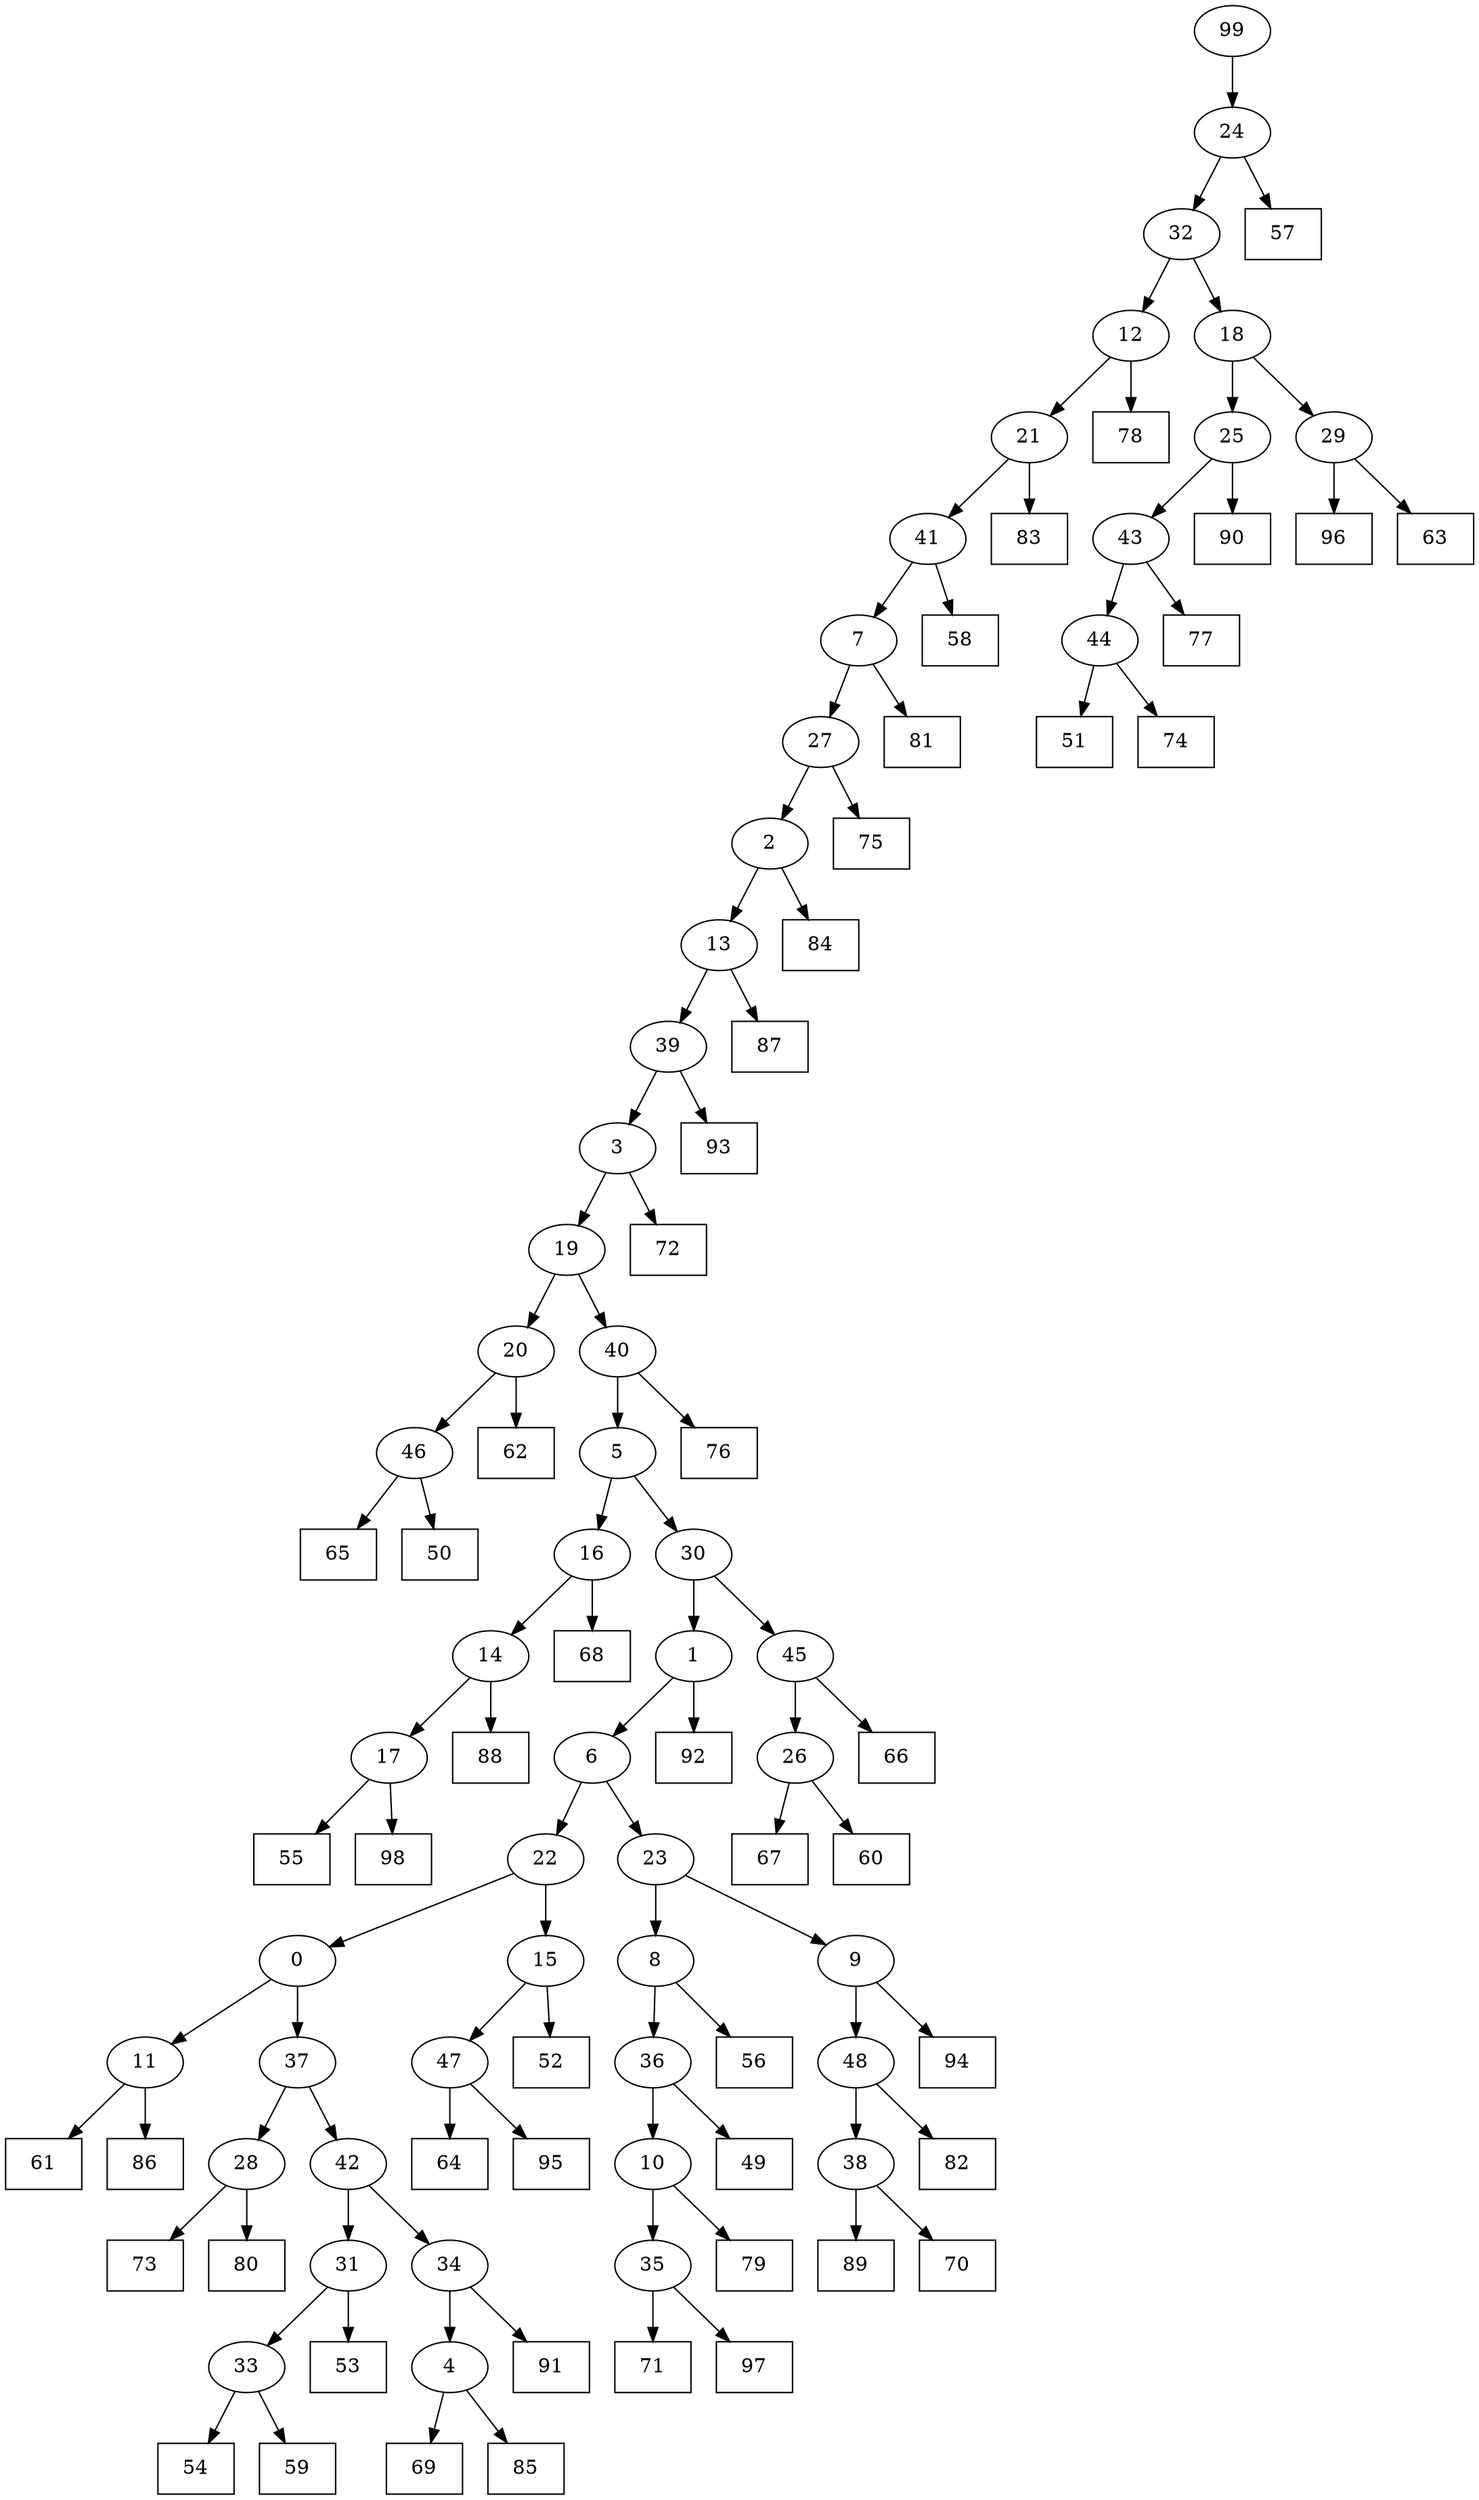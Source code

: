 digraph G {
0[label="0"];
1[label="1"];
2[label="2"];
3[label="3"];
4[label="4"];
5[label="5"];
6[label="6"];
7[label="7"];
8[label="8"];
9[label="9"];
10[label="10"];
11[label="11"];
12[label="12"];
13[label="13"];
14[label="14"];
15[label="15"];
16[label="16"];
17[label="17"];
18[label="18"];
19[label="19"];
20[label="20"];
21[label="21"];
22[label="22"];
23[label="23"];
24[label="24"];
25[label="25"];
26[label="26"];
27[label="27"];
28[label="28"];
29[label="29"];
30[label="30"];
31[label="31"];
32[label="32"];
33[label="33"];
34[label="34"];
35[label="35"];
36[label="36"];
37[label="37"];
38[label="38"];
39[label="39"];
40[label="40"];
41[label="41"];
42[label="42"];
43[label="43"];
44[label="44"];
45[label="45"];
46[label="46"];
47[label="47"];
48[label="48"];
49[shape=box,label="61"];
50[shape=box,label="77"];
51[shape=box,label="64"];
52[shape=box,label="68"];
53[shape=box,label="69"];
54[shape=box,label="82"];
55[shape=box,label="95"];
56[shape=box,label="73"];
57[shape=box,label="67"];
58[shape=box,label="65"];
59[shape=box,label="78"];
60[shape=box,label="83"];
61[shape=box,label="96"];
62[shape=box,label="94"];
63[shape=box,label="71"];
64[shape=box,label="80"];
65[shape=box,label="76"];
66[shape=box,label="51"];
67[shape=box,label="54"];
68[shape=box,label="72"];
69[shape=box,label="56"];
70[shape=box,label="87"];
71[shape=box,label="89"];
72[shape=box,label="50"];
73[shape=box,label="79"];
74[shape=box,label="91"];
75[shape=box,label="49"];
76[shape=box,label="59"];
77[shape=box,label="53"];
78[shape=box,label="66"];
79[shape=box,label="75"];
80[shape=box,label="74"];
81[shape=box,label="97"];
82[shape=box,label="84"];
83[shape=box,label="86"];
84[shape=box,label="81"];
85[shape=box,label="57"];
86[shape=box,label="52"];
87[shape=box,label="70"];
88[shape=box,label="90"];
89[shape=box,label="85"];
90[shape=box,label="55"];
91[shape=box,label="93"];
92[shape=box,label="60"];
93[shape=box,label="92"];
94[shape=box,label="63"];
95[shape=box,label="58"];
96[shape=box,label="98"];
97[shape=box,label="88"];
98[shape=box,label="62"];
99[label="99"];
24->85 ;
34->74 ;
35->81 ;
30->45 ;
26->92 ;
11->49 ;
25->88 ;
4->89 ;
38->71 ;
47->51 ;
1->93 ;
38->87 ;
48->54 ;
37->42 ;
41->95 ;
40->65 ;
14->97 ;
44->66 ;
31->77 ;
19->20 ;
30->1 ;
35->63 ;
33->76 ;
16->52 ;
10->35 ;
46->58 ;
0->11 ;
11->83 ;
18->25 ;
29->94 ;
44->80 ;
28->64 ;
21->41 ;
9->62 ;
43->44 ;
17->96 ;
10->73 ;
16->14 ;
8->69 ;
5->16 ;
27->79 ;
43->50 ;
20->46 ;
46->72 ;
45->78 ;
14->17 ;
17->90 ;
4->53 ;
42->31 ;
99->24 ;
24->32 ;
15->47 ;
9->48 ;
48->38 ;
6->22 ;
39->91 ;
41->7 ;
32->18 ;
3->19 ;
19->40 ;
31->33 ;
33->67 ;
23->8 ;
2->13 ;
13->39 ;
36->75 ;
18->29 ;
29->61 ;
13->70 ;
8->36 ;
36->10 ;
2->82 ;
37->28 ;
28->56 ;
1->6 ;
7->27 ;
40->5 ;
5->30 ;
21->60 ;
47->55 ;
6->23 ;
23->9 ;
27->2 ;
42->34 ;
34->4 ;
20->98 ;
32->12 ;
12->21 ;
25->43 ;
39->3 ;
3->68 ;
22->0 ;
0->37 ;
12->59 ;
22->15 ;
15->86 ;
7->84 ;
45->26 ;
26->57 ;
}
